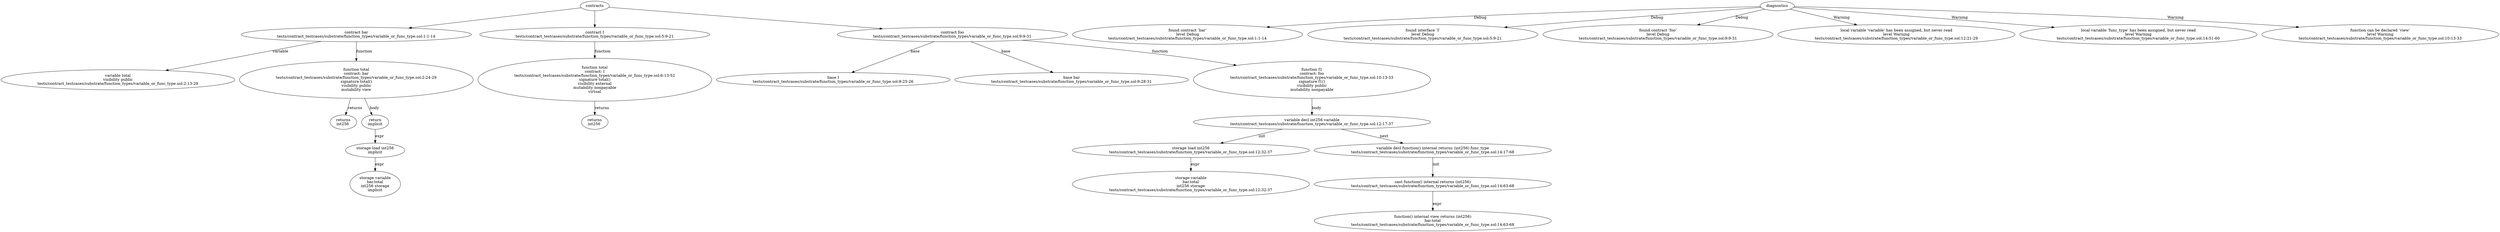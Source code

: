 strict digraph "tests/contract_testcases/substrate/function_types/variable_or_func_type.sol" {
	contract [label="contract bar\ntests/contract_testcases/substrate/function_types/variable_or_func_type.sol:1:1-14"]
	var [label="variable total\nvisibility public\ntests/contract_testcases/substrate/function_types/variable_or_func_type.sol:2:13-29"]
	total [label="function total\ncontract: bar\ntests/contract_testcases/substrate/function_types/variable_or_func_type.sol:2:24-29\nsignature total()\nvisibility public\nmutability view"]
	returns [label="returns\nint256 "]
	return [label="return\nimplicit"]
	storage_load [label="storage load int256\nimplicit"]
	storage_var [label="storage variable\nbar.total\nint256 storage\nimplicit"]
	contract_8 [label="contract I\ntests/contract_testcases/substrate/function_types/variable_or_func_type.sol:5:9-21"]
	total_9 [label="function total\ncontract: I\ntests/contract_testcases/substrate/function_types/variable_or_func_type.sol:6:13-52\nsignature total()\nvisibility external\nmutability nonpayable\nvirtual"]
	returns_10 [label="returns\nint256 "]
	contract_11 [label="contract foo\ntests/contract_testcases/substrate/function_types/variable_or_func_type.sol:9:9-31"]
	base [label="base I\ntests/contract_testcases/substrate/function_types/variable_or_func_type.sol:9:25-26"]
	base_13 [label="base bar\ntests/contract_testcases/substrate/function_types/variable_or_func_type.sol:9:28-31"]
	f1 [label="function f1\ncontract: foo\ntests/contract_testcases/substrate/function_types/variable_or_func_type.sol:10:13-33\nsignature f1()\nvisibility public\nmutability nonpayable"]
	var_decl [label="variable decl int256 variable\ntests/contract_testcases/substrate/function_types/variable_or_func_type.sol:12:17-37"]
	storage_load_16 [label="storage load int256\ntests/contract_testcases/substrate/function_types/variable_or_func_type.sol:12:32-37"]
	storage_var_17 [label="storage variable\nbar.total\nint256 storage\ntests/contract_testcases/substrate/function_types/variable_or_func_type.sol:12:32-37"]
	var_decl_18 [label="variable decl function() internal returns (int256) func_type\ntests/contract_testcases/substrate/function_types/variable_or_func_type.sol:14:17-68"]
	cast [label="cast function() internal returns (int256)\ntests/contract_testcases/substrate/function_types/variable_or_func_type.sol:14:63-68"]
	internal_function [label="function() internal view returns (int256)\nbar.total\ntests/contract_testcases/substrate/function_types/variable_or_func_type.sol:14:63-68"]
	diagnostic [label="found contract ‘bar’\nlevel Debug\ntests/contract_testcases/substrate/function_types/variable_or_func_type.sol:1:1-14"]
	diagnostic_23 [label="found interface ‘I’\nlevel Debug\ntests/contract_testcases/substrate/function_types/variable_or_func_type.sol:5:9-21"]
	diagnostic_24 [label="found contract ‘foo’\nlevel Debug\ntests/contract_testcases/substrate/function_types/variable_or_func_type.sol:9:9-31"]
	diagnostic_25 [label="local variable 'variable' has been assigned, but never read\nlevel Warning\ntests/contract_testcases/substrate/function_types/variable_or_func_type.sol:12:21-29"]
	diagnostic_26 [label="local variable 'func_type' has been assigned, but never read\nlevel Warning\ntests/contract_testcases/substrate/function_types/variable_or_func_type.sol:14:51-60"]
	diagnostic_27 [label="function can be declared ‘view’\nlevel Warning\ntests/contract_testcases/substrate/function_types/variable_or_func_type.sol:10:13-33"]
	contracts -> contract
	contract -> var [label="variable"]
	contract -> total [label="function"]
	total -> returns [label="returns"]
	total -> return [label="body"]
	return -> storage_load [label="expr"]
	storage_load -> storage_var [label="expr"]
	contracts -> contract_8
	contract_8 -> total_9 [label="function"]
	total_9 -> returns_10 [label="returns"]
	contracts -> contract_11
	contract_11 -> base [label="base"]
	contract_11 -> base_13 [label="base"]
	contract_11 -> f1 [label="function"]
	f1 -> var_decl [label="body"]
	var_decl -> storage_load_16 [label="init"]
	storage_load_16 -> storage_var_17 [label="expr"]
	var_decl -> var_decl_18 [label="next"]
	var_decl_18 -> cast [label="init"]
	cast -> internal_function [label="expr"]
	diagnostics -> diagnostic [label="Debug"]
	diagnostics -> diagnostic_23 [label="Debug"]
	diagnostics -> diagnostic_24 [label="Debug"]
	diagnostics -> diagnostic_25 [label="Warning"]
	diagnostics -> diagnostic_26 [label="Warning"]
	diagnostics -> diagnostic_27 [label="Warning"]
}
